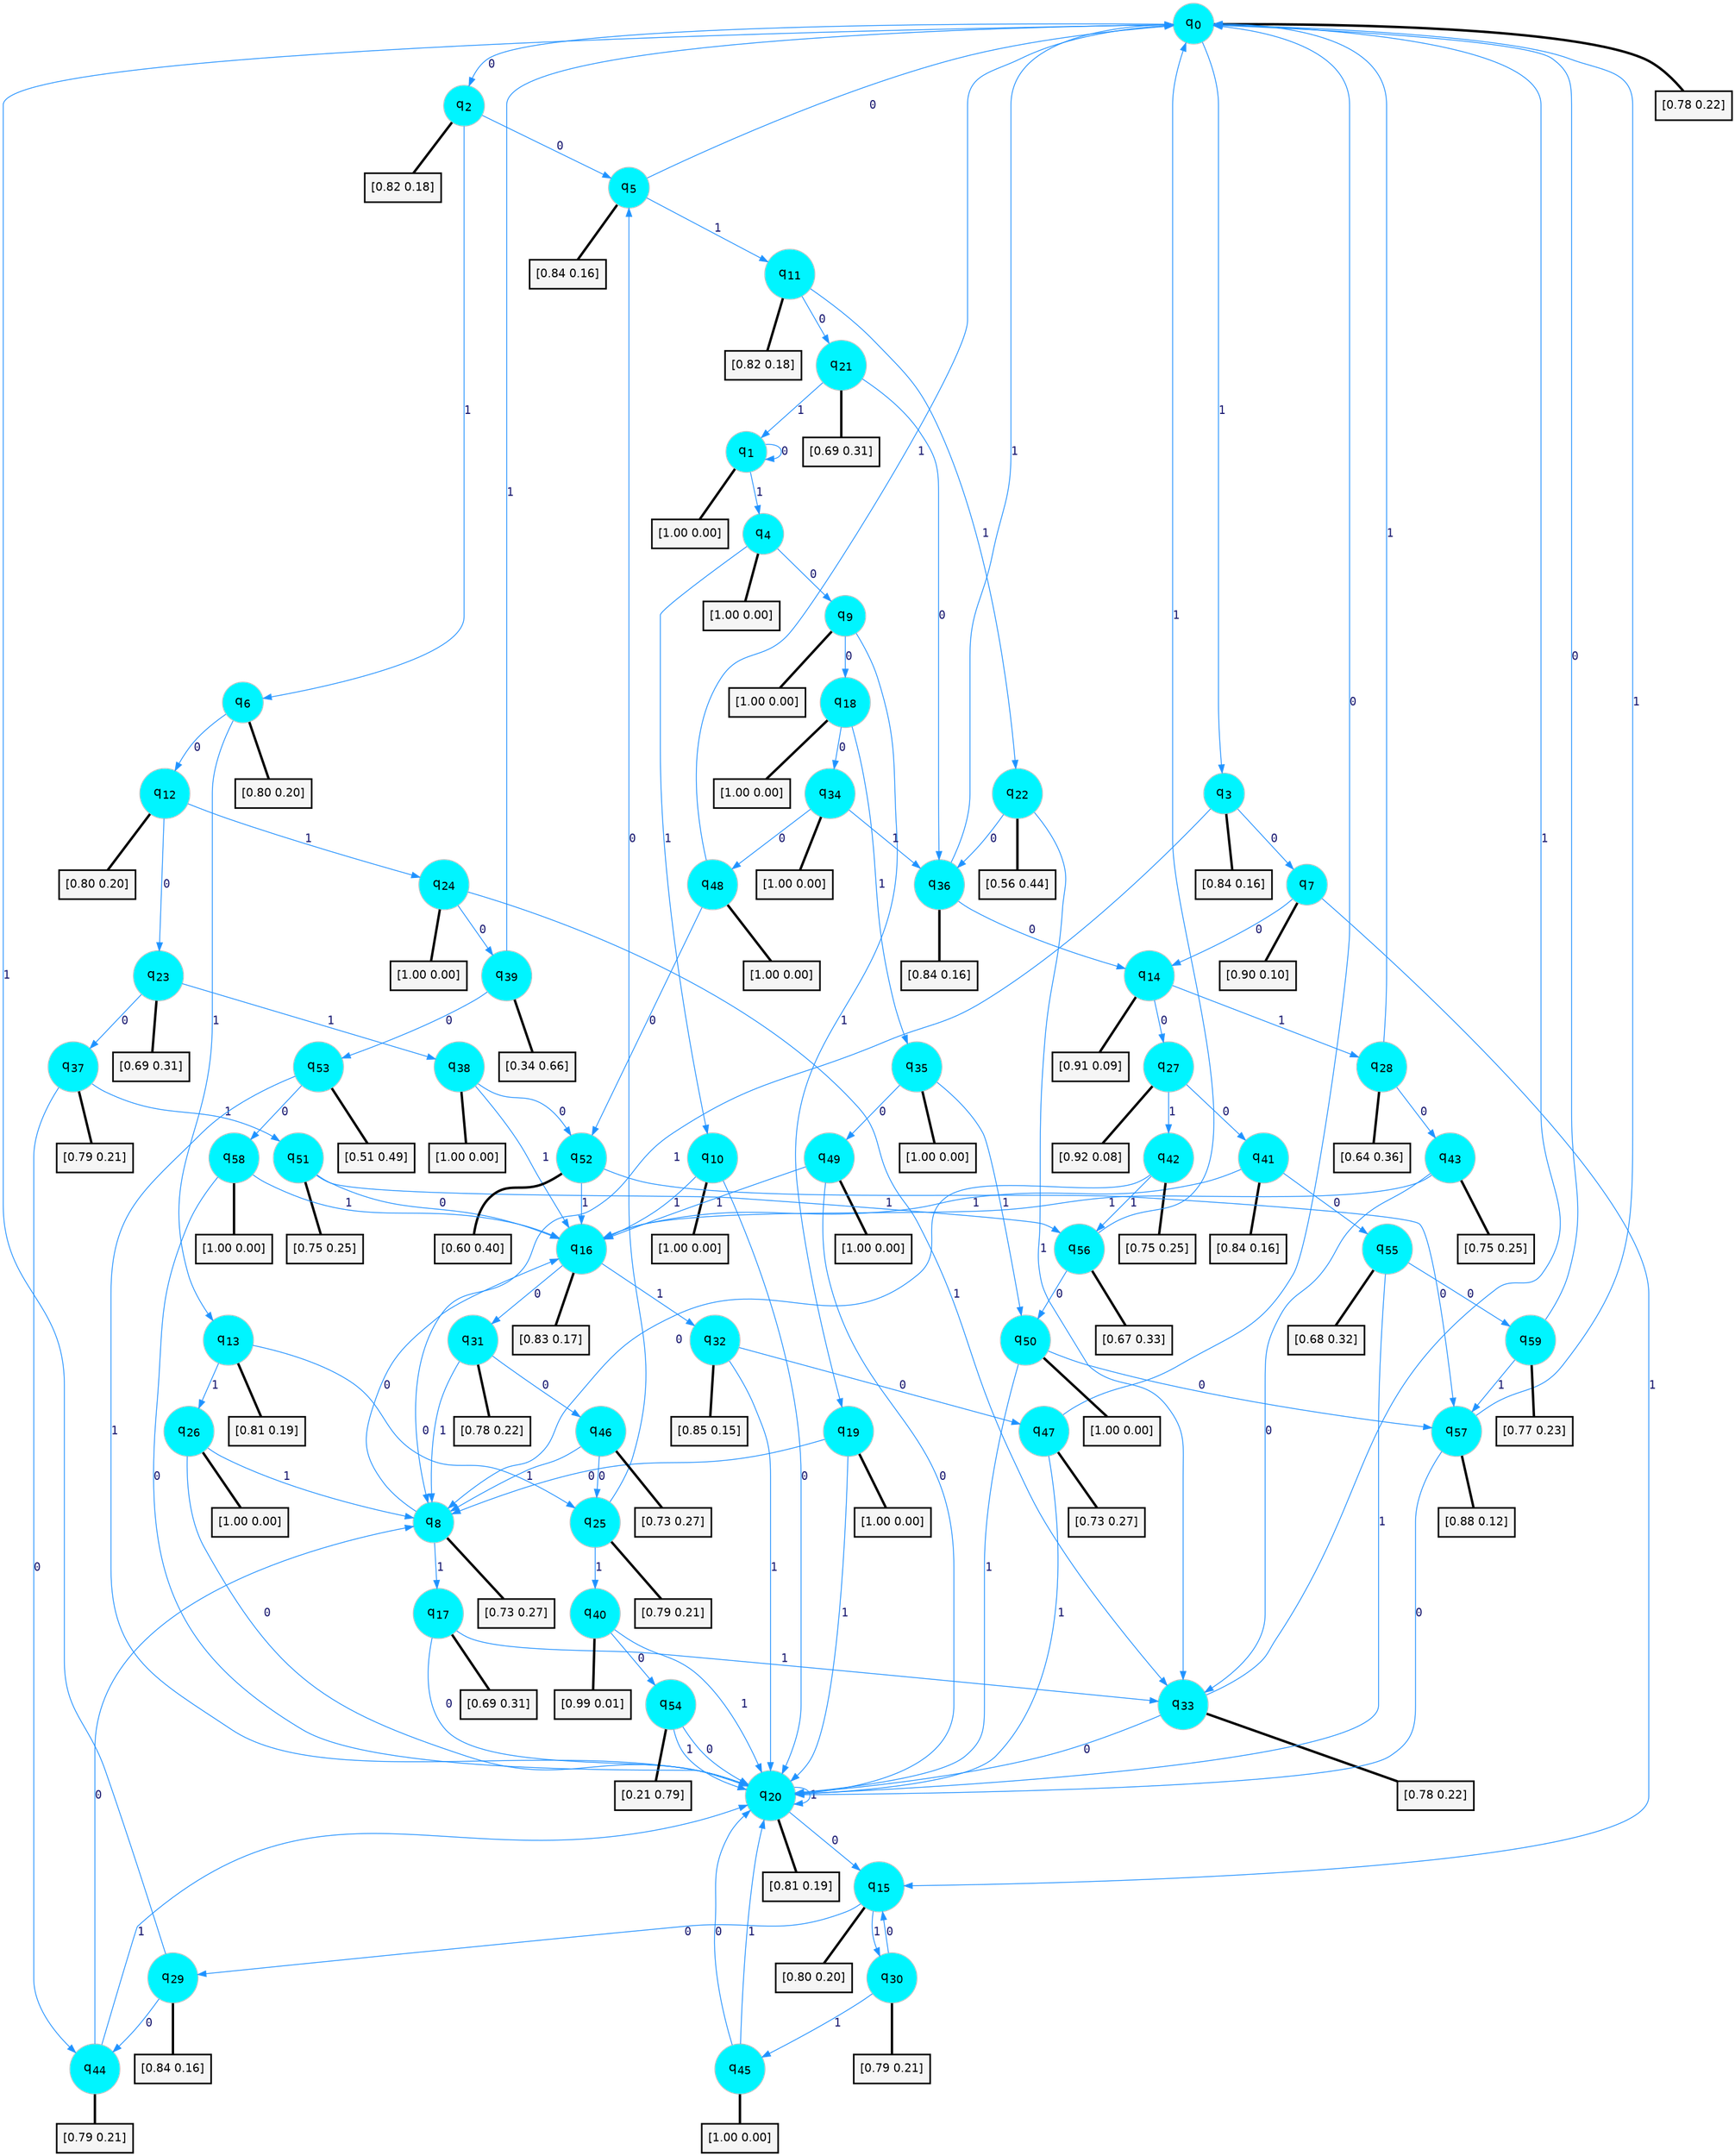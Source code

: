 digraph G {
graph [
bgcolor=transparent, dpi=300, rankdir=TD, size="40,25"];
node [
color=gray, fillcolor=turquoise1, fontcolor=black, fontname=Helvetica, fontsize=16, fontweight=bold, shape=circle, style=filled];
edge [
arrowsize=1, color=dodgerblue1, fontcolor=midnightblue, fontname=courier, fontweight=bold, penwidth=1, style=solid, weight=20];
0[label=<q<SUB>0</SUB>>];
1[label=<q<SUB>1</SUB>>];
2[label=<q<SUB>2</SUB>>];
3[label=<q<SUB>3</SUB>>];
4[label=<q<SUB>4</SUB>>];
5[label=<q<SUB>5</SUB>>];
6[label=<q<SUB>6</SUB>>];
7[label=<q<SUB>7</SUB>>];
8[label=<q<SUB>8</SUB>>];
9[label=<q<SUB>9</SUB>>];
10[label=<q<SUB>10</SUB>>];
11[label=<q<SUB>11</SUB>>];
12[label=<q<SUB>12</SUB>>];
13[label=<q<SUB>13</SUB>>];
14[label=<q<SUB>14</SUB>>];
15[label=<q<SUB>15</SUB>>];
16[label=<q<SUB>16</SUB>>];
17[label=<q<SUB>17</SUB>>];
18[label=<q<SUB>18</SUB>>];
19[label=<q<SUB>19</SUB>>];
20[label=<q<SUB>20</SUB>>];
21[label=<q<SUB>21</SUB>>];
22[label=<q<SUB>22</SUB>>];
23[label=<q<SUB>23</SUB>>];
24[label=<q<SUB>24</SUB>>];
25[label=<q<SUB>25</SUB>>];
26[label=<q<SUB>26</SUB>>];
27[label=<q<SUB>27</SUB>>];
28[label=<q<SUB>28</SUB>>];
29[label=<q<SUB>29</SUB>>];
30[label=<q<SUB>30</SUB>>];
31[label=<q<SUB>31</SUB>>];
32[label=<q<SUB>32</SUB>>];
33[label=<q<SUB>33</SUB>>];
34[label=<q<SUB>34</SUB>>];
35[label=<q<SUB>35</SUB>>];
36[label=<q<SUB>36</SUB>>];
37[label=<q<SUB>37</SUB>>];
38[label=<q<SUB>38</SUB>>];
39[label=<q<SUB>39</SUB>>];
40[label=<q<SUB>40</SUB>>];
41[label=<q<SUB>41</SUB>>];
42[label=<q<SUB>42</SUB>>];
43[label=<q<SUB>43</SUB>>];
44[label=<q<SUB>44</SUB>>];
45[label=<q<SUB>45</SUB>>];
46[label=<q<SUB>46</SUB>>];
47[label=<q<SUB>47</SUB>>];
48[label=<q<SUB>48</SUB>>];
49[label=<q<SUB>49</SUB>>];
50[label=<q<SUB>50</SUB>>];
51[label=<q<SUB>51</SUB>>];
52[label=<q<SUB>52</SUB>>];
53[label=<q<SUB>53</SUB>>];
54[label=<q<SUB>54</SUB>>];
55[label=<q<SUB>55</SUB>>];
56[label=<q<SUB>56</SUB>>];
57[label=<q<SUB>57</SUB>>];
58[label=<q<SUB>58</SUB>>];
59[label=<q<SUB>59</SUB>>];
60[label="[0.78 0.22]", shape=box,fontcolor=black, fontname=Helvetica, fontsize=14, penwidth=2, fillcolor=whitesmoke,color=black];
61[label="[1.00 0.00]", shape=box,fontcolor=black, fontname=Helvetica, fontsize=14, penwidth=2, fillcolor=whitesmoke,color=black];
62[label="[0.82 0.18]", shape=box,fontcolor=black, fontname=Helvetica, fontsize=14, penwidth=2, fillcolor=whitesmoke,color=black];
63[label="[0.84 0.16]", shape=box,fontcolor=black, fontname=Helvetica, fontsize=14, penwidth=2, fillcolor=whitesmoke,color=black];
64[label="[1.00 0.00]", shape=box,fontcolor=black, fontname=Helvetica, fontsize=14, penwidth=2, fillcolor=whitesmoke,color=black];
65[label="[0.84 0.16]", shape=box,fontcolor=black, fontname=Helvetica, fontsize=14, penwidth=2, fillcolor=whitesmoke,color=black];
66[label="[0.80 0.20]", shape=box,fontcolor=black, fontname=Helvetica, fontsize=14, penwidth=2, fillcolor=whitesmoke,color=black];
67[label="[0.90 0.10]", shape=box,fontcolor=black, fontname=Helvetica, fontsize=14, penwidth=2, fillcolor=whitesmoke,color=black];
68[label="[0.73 0.27]", shape=box,fontcolor=black, fontname=Helvetica, fontsize=14, penwidth=2, fillcolor=whitesmoke,color=black];
69[label="[1.00 0.00]", shape=box,fontcolor=black, fontname=Helvetica, fontsize=14, penwidth=2, fillcolor=whitesmoke,color=black];
70[label="[1.00 0.00]", shape=box,fontcolor=black, fontname=Helvetica, fontsize=14, penwidth=2, fillcolor=whitesmoke,color=black];
71[label="[0.82 0.18]", shape=box,fontcolor=black, fontname=Helvetica, fontsize=14, penwidth=2, fillcolor=whitesmoke,color=black];
72[label="[0.80 0.20]", shape=box,fontcolor=black, fontname=Helvetica, fontsize=14, penwidth=2, fillcolor=whitesmoke,color=black];
73[label="[0.81 0.19]", shape=box,fontcolor=black, fontname=Helvetica, fontsize=14, penwidth=2, fillcolor=whitesmoke,color=black];
74[label="[0.91 0.09]", shape=box,fontcolor=black, fontname=Helvetica, fontsize=14, penwidth=2, fillcolor=whitesmoke,color=black];
75[label="[0.80 0.20]", shape=box,fontcolor=black, fontname=Helvetica, fontsize=14, penwidth=2, fillcolor=whitesmoke,color=black];
76[label="[0.83 0.17]", shape=box,fontcolor=black, fontname=Helvetica, fontsize=14, penwidth=2, fillcolor=whitesmoke,color=black];
77[label="[0.69 0.31]", shape=box,fontcolor=black, fontname=Helvetica, fontsize=14, penwidth=2, fillcolor=whitesmoke,color=black];
78[label="[1.00 0.00]", shape=box,fontcolor=black, fontname=Helvetica, fontsize=14, penwidth=2, fillcolor=whitesmoke,color=black];
79[label="[1.00 0.00]", shape=box,fontcolor=black, fontname=Helvetica, fontsize=14, penwidth=2, fillcolor=whitesmoke,color=black];
80[label="[0.81 0.19]", shape=box,fontcolor=black, fontname=Helvetica, fontsize=14, penwidth=2, fillcolor=whitesmoke,color=black];
81[label="[0.69 0.31]", shape=box,fontcolor=black, fontname=Helvetica, fontsize=14, penwidth=2, fillcolor=whitesmoke,color=black];
82[label="[0.56 0.44]", shape=box,fontcolor=black, fontname=Helvetica, fontsize=14, penwidth=2, fillcolor=whitesmoke,color=black];
83[label="[0.69 0.31]", shape=box,fontcolor=black, fontname=Helvetica, fontsize=14, penwidth=2, fillcolor=whitesmoke,color=black];
84[label="[1.00 0.00]", shape=box,fontcolor=black, fontname=Helvetica, fontsize=14, penwidth=2, fillcolor=whitesmoke,color=black];
85[label="[0.79 0.21]", shape=box,fontcolor=black, fontname=Helvetica, fontsize=14, penwidth=2, fillcolor=whitesmoke,color=black];
86[label="[1.00 0.00]", shape=box,fontcolor=black, fontname=Helvetica, fontsize=14, penwidth=2, fillcolor=whitesmoke,color=black];
87[label="[0.92 0.08]", shape=box,fontcolor=black, fontname=Helvetica, fontsize=14, penwidth=2, fillcolor=whitesmoke,color=black];
88[label="[0.64 0.36]", shape=box,fontcolor=black, fontname=Helvetica, fontsize=14, penwidth=2, fillcolor=whitesmoke,color=black];
89[label="[0.84 0.16]", shape=box,fontcolor=black, fontname=Helvetica, fontsize=14, penwidth=2, fillcolor=whitesmoke,color=black];
90[label="[0.79 0.21]", shape=box,fontcolor=black, fontname=Helvetica, fontsize=14, penwidth=2, fillcolor=whitesmoke,color=black];
91[label="[0.78 0.22]", shape=box,fontcolor=black, fontname=Helvetica, fontsize=14, penwidth=2, fillcolor=whitesmoke,color=black];
92[label="[0.85 0.15]", shape=box,fontcolor=black, fontname=Helvetica, fontsize=14, penwidth=2, fillcolor=whitesmoke,color=black];
93[label="[0.78 0.22]", shape=box,fontcolor=black, fontname=Helvetica, fontsize=14, penwidth=2, fillcolor=whitesmoke,color=black];
94[label="[1.00 0.00]", shape=box,fontcolor=black, fontname=Helvetica, fontsize=14, penwidth=2, fillcolor=whitesmoke,color=black];
95[label="[1.00 0.00]", shape=box,fontcolor=black, fontname=Helvetica, fontsize=14, penwidth=2, fillcolor=whitesmoke,color=black];
96[label="[0.84 0.16]", shape=box,fontcolor=black, fontname=Helvetica, fontsize=14, penwidth=2, fillcolor=whitesmoke,color=black];
97[label="[0.79 0.21]", shape=box,fontcolor=black, fontname=Helvetica, fontsize=14, penwidth=2, fillcolor=whitesmoke,color=black];
98[label="[1.00 0.00]", shape=box,fontcolor=black, fontname=Helvetica, fontsize=14, penwidth=2, fillcolor=whitesmoke,color=black];
99[label="[0.34 0.66]", shape=box,fontcolor=black, fontname=Helvetica, fontsize=14, penwidth=2, fillcolor=whitesmoke,color=black];
100[label="[0.99 0.01]", shape=box,fontcolor=black, fontname=Helvetica, fontsize=14, penwidth=2, fillcolor=whitesmoke,color=black];
101[label="[0.84 0.16]", shape=box,fontcolor=black, fontname=Helvetica, fontsize=14, penwidth=2, fillcolor=whitesmoke,color=black];
102[label="[0.75 0.25]", shape=box,fontcolor=black, fontname=Helvetica, fontsize=14, penwidth=2, fillcolor=whitesmoke,color=black];
103[label="[0.75 0.25]", shape=box,fontcolor=black, fontname=Helvetica, fontsize=14, penwidth=2, fillcolor=whitesmoke,color=black];
104[label="[0.79 0.21]", shape=box,fontcolor=black, fontname=Helvetica, fontsize=14, penwidth=2, fillcolor=whitesmoke,color=black];
105[label="[1.00 0.00]", shape=box,fontcolor=black, fontname=Helvetica, fontsize=14, penwidth=2, fillcolor=whitesmoke,color=black];
106[label="[0.73 0.27]", shape=box,fontcolor=black, fontname=Helvetica, fontsize=14, penwidth=2, fillcolor=whitesmoke,color=black];
107[label="[0.73 0.27]", shape=box,fontcolor=black, fontname=Helvetica, fontsize=14, penwidth=2, fillcolor=whitesmoke,color=black];
108[label="[1.00 0.00]", shape=box,fontcolor=black, fontname=Helvetica, fontsize=14, penwidth=2, fillcolor=whitesmoke,color=black];
109[label="[1.00 0.00]", shape=box,fontcolor=black, fontname=Helvetica, fontsize=14, penwidth=2, fillcolor=whitesmoke,color=black];
110[label="[1.00 0.00]", shape=box,fontcolor=black, fontname=Helvetica, fontsize=14, penwidth=2, fillcolor=whitesmoke,color=black];
111[label="[0.75 0.25]", shape=box,fontcolor=black, fontname=Helvetica, fontsize=14, penwidth=2, fillcolor=whitesmoke,color=black];
112[label="[0.60 0.40]", shape=box,fontcolor=black, fontname=Helvetica, fontsize=14, penwidth=2, fillcolor=whitesmoke,color=black];
113[label="[0.51 0.49]", shape=box,fontcolor=black, fontname=Helvetica, fontsize=14, penwidth=2, fillcolor=whitesmoke,color=black];
114[label="[0.21 0.79]", shape=box,fontcolor=black, fontname=Helvetica, fontsize=14, penwidth=2, fillcolor=whitesmoke,color=black];
115[label="[0.68 0.32]", shape=box,fontcolor=black, fontname=Helvetica, fontsize=14, penwidth=2, fillcolor=whitesmoke,color=black];
116[label="[0.67 0.33]", shape=box,fontcolor=black, fontname=Helvetica, fontsize=14, penwidth=2, fillcolor=whitesmoke,color=black];
117[label="[0.88 0.12]", shape=box,fontcolor=black, fontname=Helvetica, fontsize=14, penwidth=2, fillcolor=whitesmoke,color=black];
118[label="[1.00 0.00]", shape=box,fontcolor=black, fontname=Helvetica, fontsize=14, penwidth=2, fillcolor=whitesmoke,color=black];
119[label="[0.77 0.23]", shape=box,fontcolor=black, fontname=Helvetica, fontsize=14, penwidth=2, fillcolor=whitesmoke,color=black];
0->2 [label=0];
0->3 [label=1];
0->60 [arrowhead=none, penwidth=3,color=black];
1->1 [label=0];
1->4 [label=1];
1->61 [arrowhead=none, penwidth=3,color=black];
2->5 [label=0];
2->6 [label=1];
2->62 [arrowhead=none, penwidth=3,color=black];
3->7 [label=0];
3->8 [label=1];
3->63 [arrowhead=none, penwidth=3,color=black];
4->9 [label=0];
4->10 [label=1];
4->64 [arrowhead=none, penwidth=3,color=black];
5->0 [label=0];
5->11 [label=1];
5->65 [arrowhead=none, penwidth=3,color=black];
6->12 [label=0];
6->13 [label=1];
6->66 [arrowhead=none, penwidth=3,color=black];
7->14 [label=0];
7->15 [label=1];
7->67 [arrowhead=none, penwidth=3,color=black];
8->16 [label=0];
8->17 [label=1];
8->68 [arrowhead=none, penwidth=3,color=black];
9->18 [label=0];
9->19 [label=1];
9->69 [arrowhead=none, penwidth=3,color=black];
10->20 [label=0];
10->16 [label=1];
10->70 [arrowhead=none, penwidth=3,color=black];
11->21 [label=0];
11->22 [label=1];
11->71 [arrowhead=none, penwidth=3,color=black];
12->23 [label=0];
12->24 [label=1];
12->72 [arrowhead=none, penwidth=3,color=black];
13->25 [label=0];
13->26 [label=1];
13->73 [arrowhead=none, penwidth=3,color=black];
14->27 [label=0];
14->28 [label=1];
14->74 [arrowhead=none, penwidth=3,color=black];
15->29 [label=0];
15->30 [label=1];
15->75 [arrowhead=none, penwidth=3,color=black];
16->31 [label=0];
16->32 [label=1];
16->76 [arrowhead=none, penwidth=3,color=black];
17->20 [label=0];
17->33 [label=1];
17->77 [arrowhead=none, penwidth=3,color=black];
18->34 [label=0];
18->35 [label=1];
18->78 [arrowhead=none, penwidth=3,color=black];
19->8 [label=0];
19->20 [label=1];
19->79 [arrowhead=none, penwidth=3,color=black];
20->15 [label=0];
20->20 [label=1];
20->80 [arrowhead=none, penwidth=3,color=black];
21->36 [label=0];
21->1 [label=1];
21->81 [arrowhead=none, penwidth=3,color=black];
22->36 [label=0];
22->33 [label=1];
22->82 [arrowhead=none, penwidth=3,color=black];
23->37 [label=0];
23->38 [label=1];
23->83 [arrowhead=none, penwidth=3,color=black];
24->39 [label=0];
24->33 [label=1];
24->84 [arrowhead=none, penwidth=3,color=black];
25->5 [label=0];
25->40 [label=1];
25->85 [arrowhead=none, penwidth=3,color=black];
26->20 [label=0];
26->8 [label=1];
26->86 [arrowhead=none, penwidth=3,color=black];
27->41 [label=0];
27->42 [label=1];
27->87 [arrowhead=none, penwidth=3,color=black];
28->43 [label=0];
28->0 [label=1];
28->88 [arrowhead=none, penwidth=3,color=black];
29->44 [label=0];
29->0 [label=1];
29->89 [arrowhead=none, penwidth=3,color=black];
30->15 [label=0];
30->45 [label=1];
30->90 [arrowhead=none, penwidth=3,color=black];
31->46 [label=0];
31->8 [label=1];
31->91 [arrowhead=none, penwidth=3,color=black];
32->47 [label=0];
32->20 [label=1];
32->92 [arrowhead=none, penwidth=3,color=black];
33->20 [label=0];
33->0 [label=1];
33->93 [arrowhead=none, penwidth=3,color=black];
34->48 [label=0];
34->36 [label=1];
34->94 [arrowhead=none, penwidth=3,color=black];
35->49 [label=0];
35->50 [label=1];
35->95 [arrowhead=none, penwidth=3,color=black];
36->14 [label=0];
36->0 [label=1];
36->96 [arrowhead=none, penwidth=3,color=black];
37->44 [label=0];
37->51 [label=1];
37->97 [arrowhead=none, penwidth=3,color=black];
38->52 [label=0];
38->16 [label=1];
38->98 [arrowhead=none, penwidth=3,color=black];
39->53 [label=0];
39->0 [label=1];
39->99 [arrowhead=none, penwidth=3,color=black];
40->54 [label=0];
40->20 [label=1];
40->100 [arrowhead=none, penwidth=3,color=black];
41->55 [label=0];
41->16 [label=1];
41->101 [arrowhead=none, penwidth=3,color=black];
42->8 [label=0];
42->56 [label=1];
42->102 [arrowhead=none, penwidth=3,color=black];
43->33 [label=0];
43->16 [label=1];
43->103 [arrowhead=none, penwidth=3,color=black];
44->8 [label=0];
44->20 [label=1];
44->104 [arrowhead=none, penwidth=3,color=black];
45->20 [label=0];
45->20 [label=1];
45->105 [arrowhead=none, penwidth=3,color=black];
46->25 [label=0];
46->8 [label=1];
46->106 [arrowhead=none, penwidth=3,color=black];
47->0 [label=0];
47->20 [label=1];
47->107 [arrowhead=none, penwidth=3,color=black];
48->52 [label=0];
48->0 [label=1];
48->108 [arrowhead=none, penwidth=3,color=black];
49->20 [label=0];
49->16 [label=1];
49->109 [arrowhead=none, penwidth=3,color=black];
50->57 [label=0];
50->20 [label=1];
50->110 [arrowhead=none, penwidth=3,color=black];
51->16 [label=0];
51->56 [label=1];
51->111 [arrowhead=none, penwidth=3,color=black];
52->57 [label=0];
52->16 [label=1];
52->112 [arrowhead=none, penwidth=3,color=black];
53->58 [label=0];
53->20 [label=1];
53->113 [arrowhead=none, penwidth=3,color=black];
54->20 [label=0];
54->20 [label=1];
54->114 [arrowhead=none, penwidth=3,color=black];
55->59 [label=0];
55->20 [label=1];
55->115 [arrowhead=none, penwidth=3,color=black];
56->50 [label=0];
56->0 [label=1];
56->116 [arrowhead=none, penwidth=3,color=black];
57->20 [label=0];
57->0 [label=1];
57->117 [arrowhead=none, penwidth=3,color=black];
58->20 [label=0];
58->16 [label=1];
58->118 [arrowhead=none, penwidth=3,color=black];
59->0 [label=0];
59->57 [label=1];
59->119 [arrowhead=none, penwidth=3,color=black];
}
